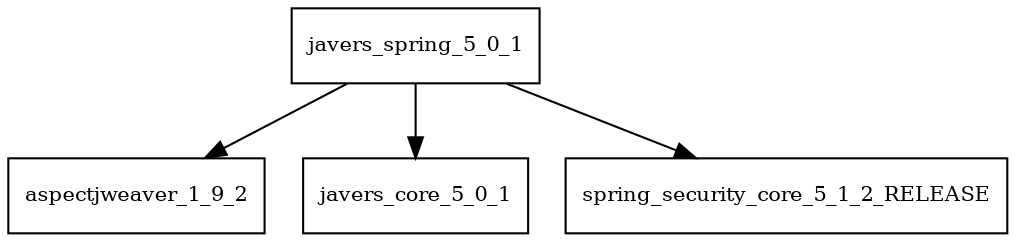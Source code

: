 digraph javers_spring_5_0_1_dependencies {
  node [shape = box, fontsize=10.0];
  javers_spring_5_0_1 -> aspectjweaver_1_9_2;
  javers_spring_5_0_1 -> javers_core_5_0_1;
  javers_spring_5_0_1 -> spring_security_core_5_1_2_RELEASE;
}

